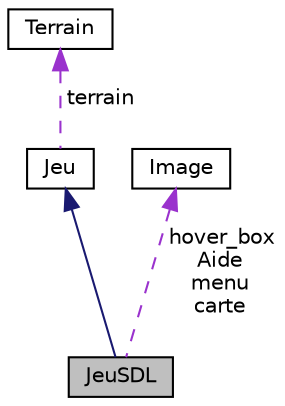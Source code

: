 digraph "JeuSDL"
{
  edge [fontname="Helvetica",fontsize="10",labelfontname="Helvetica",labelfontsize="10"];
  node [fontname="Helvetica",fontsize="10",shape=record];
  Node1 [label="JeuSDL",height=0.2,width=0.4,color="black", fillcolor="grey75", style="filled", fontcolor="black"];
  Node2 -> Node1 [dir="back",color="midnightblue",fontsize="10",style="solid",fontname="Helvetica"];
  Node2 [label="Jeu",height=0.2,width=0.4,color="black", fillcolor="white", style="filled",URL="$classJeu.html"];
  Node3 -> Node2 [dir="back",color="darkorchid3",fontsize="10",style="dashed",label=" terrain" ,fontname="Helvetica"];
  Node3 [label="Terrain",height=0.2,width=0.4,color="black", fillcolor="white", style="filled",URL="$classTerrain.html"];
  Node4 -> Node1 [dir="back",color="darkorchid3",fontsize="10",style="dashed",label=" hover_box\nAide\nmenu\ncarte" ,fontname="Helvetica"];
  Node4 [label="Image",height=0.2,width=0.4,color="black", fillcolor="white", style="filled",URL="$classImage.html"];
}
